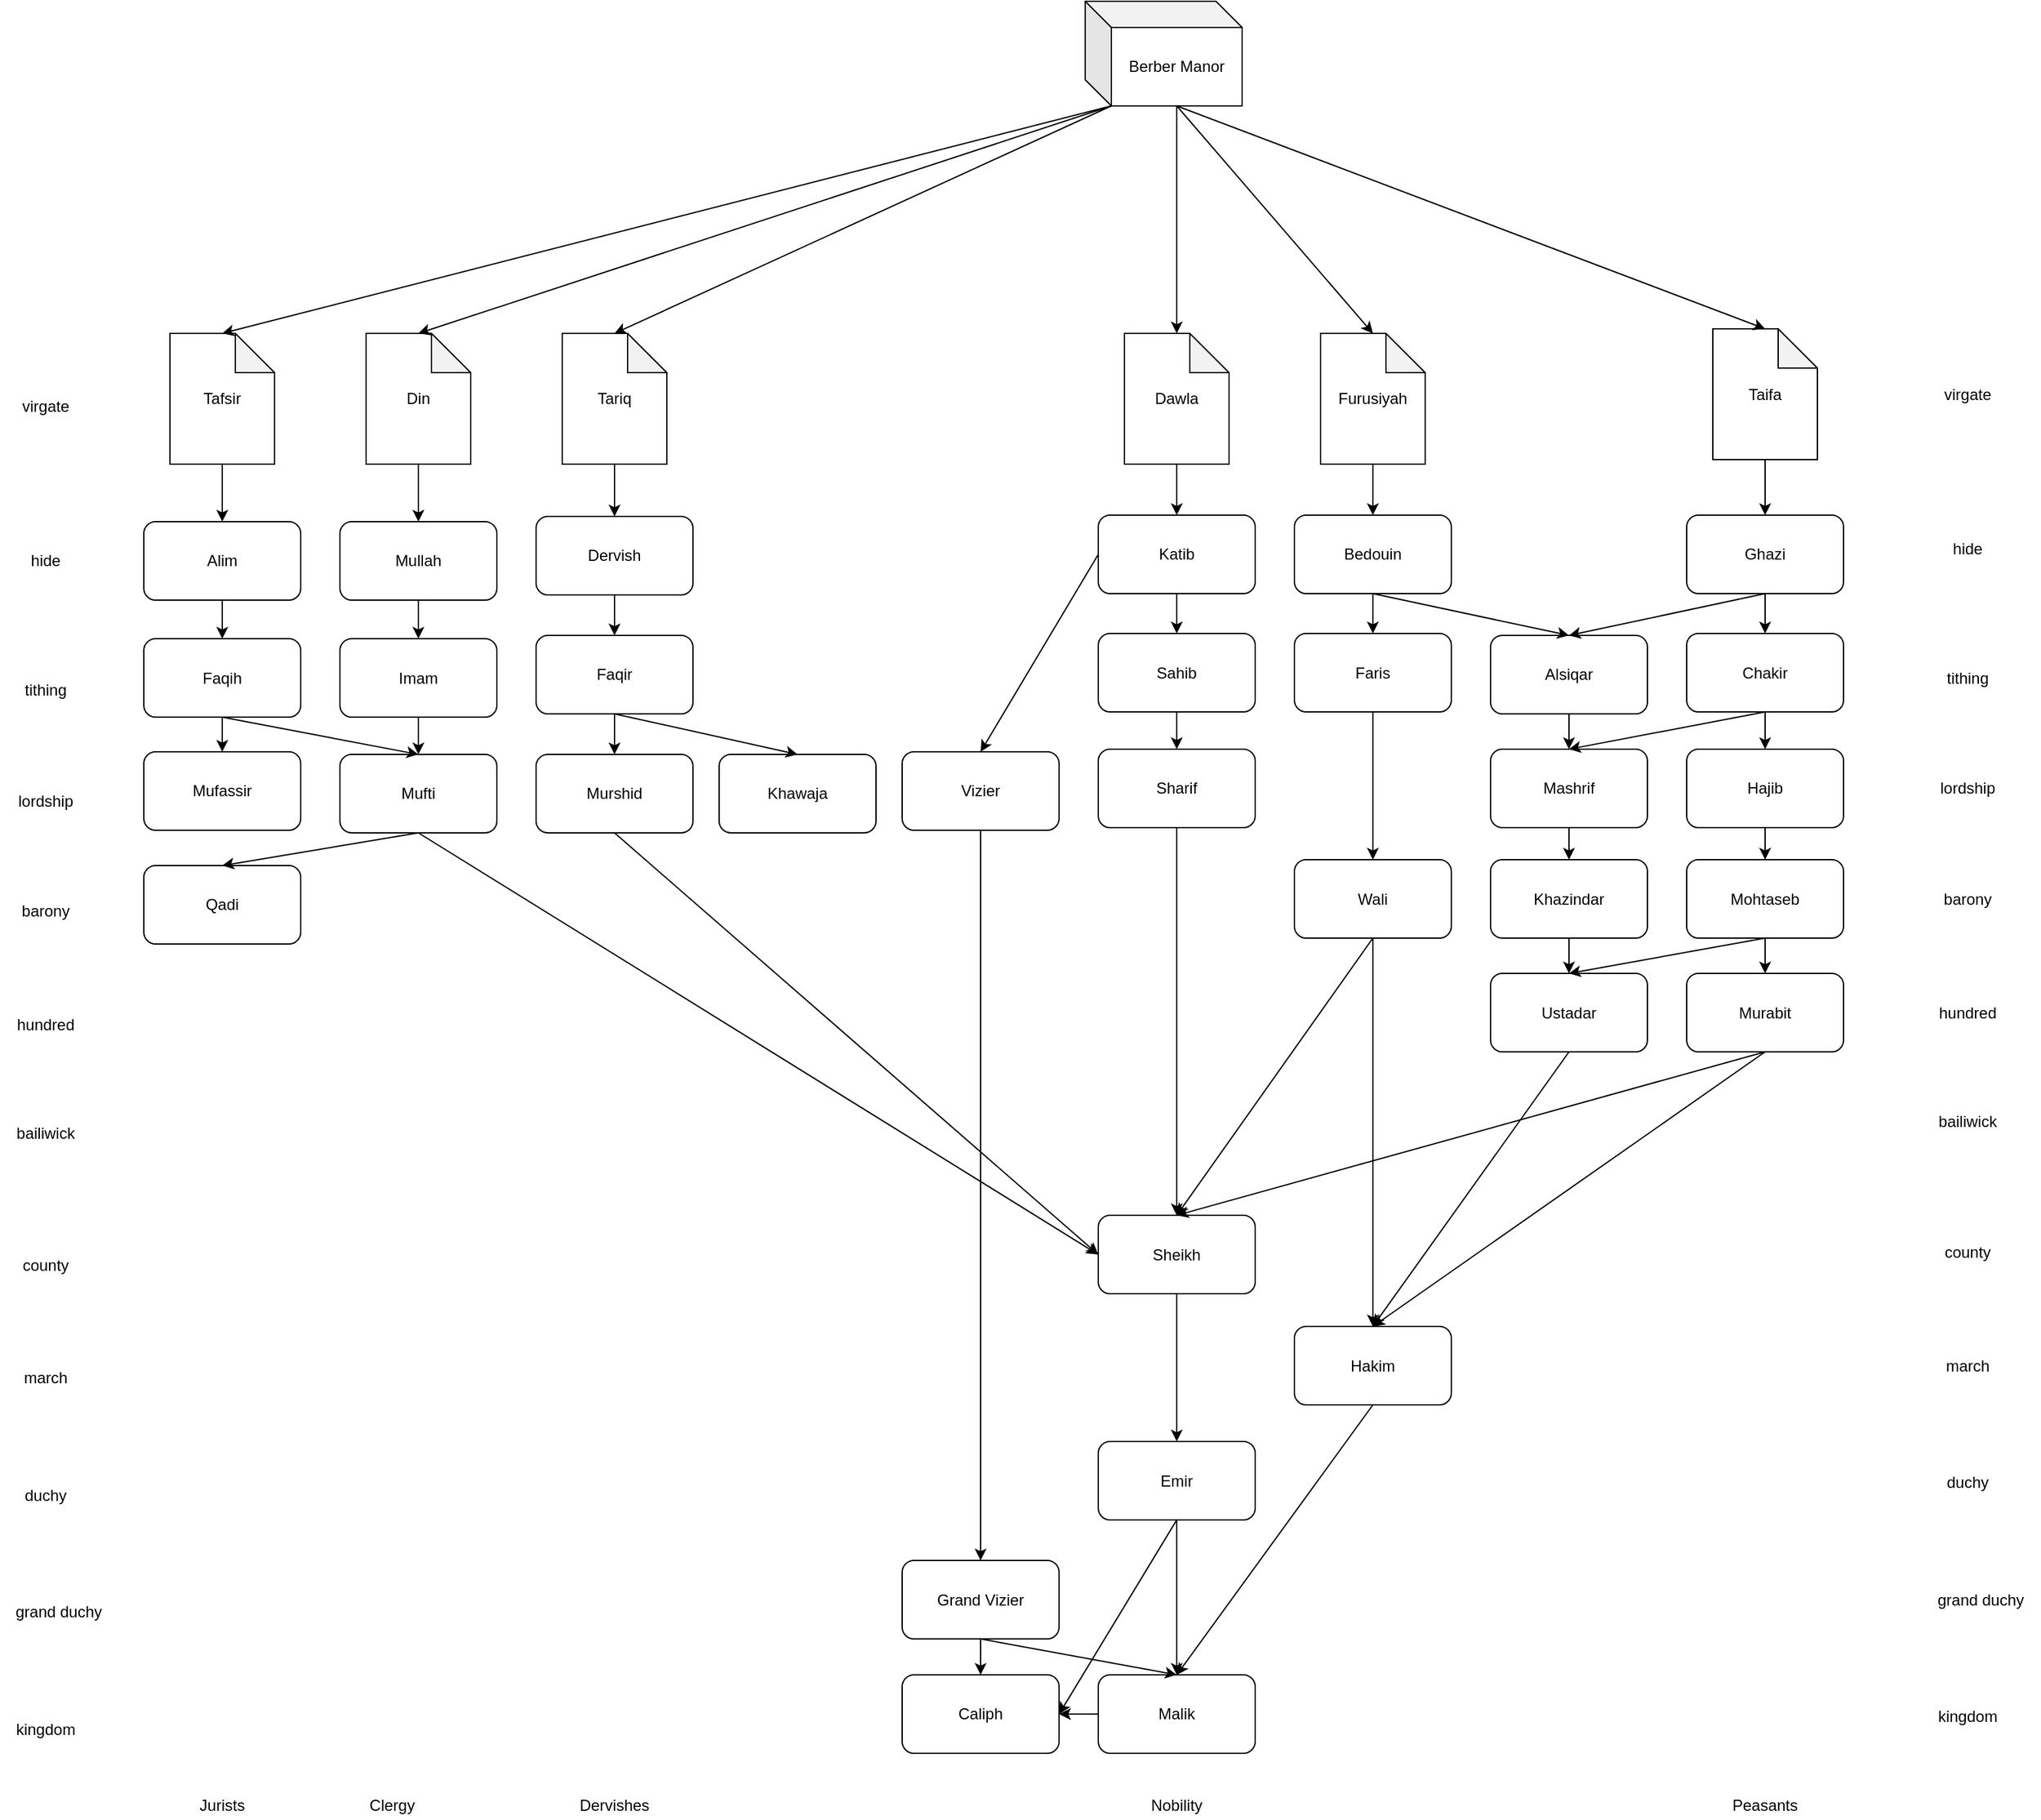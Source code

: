 <mxfile version="12.4.2" type="device" pages="1"><diagram id="thbTg8f77kUWGgcjWhAu" name="Page-1"><mxGraphModel dx="1422" dy="769" grid="1" gridSize="10" guides="1" tooltips="1" connect="1" arrows="1" fold="1" page="1" pageScale="1" pageWidth="827" pageHeight="1169" math="0" shadow="0"><root><mxCell id="0"/><mxCell id="1" parent="0"/><mxCell id="qPMJpsOWTYAkLr7tqFuL-1" value="Taifa" style="shape=note;whiteSpace=wrap;html=1;backgroundOutline=1;darkOpacity=0.05;" vertex="1" parent="1"><mxGeometry x="1310" y="250.5" width="80" height="100" as="geometry"/></mxCell><mxCell id="qPMJpsOWTYAkLr7tqFuL-2" value="Dawla" style="shape=note;whiteSpace=wrap;html=1;backgroundOutline=1;darkOpacity=0.05;" vertex="1" parent="1"><mxGeometry x="860" y="254" width="80" height="100" as="geometry"/></mxCell><mxCell id="qPMJpsOWTYAkLr7tqFuL-3" value="Berber Manor" style="shape=cube;whiteSpace=wrap;html=1;boundedLbl=1;backgroundOutline=1;darkOpacity=0.05;darkOpacity2=0.1;" vertex="1" parent="1"><mxGeometry x="830" width="120" height="80" as="geometry"/></mxCell><mxCell id="qPMJpsOWTYAkLr7tqFuL-4" value="Katib" style="rounded=1;whiteSpace=wrap;html=1;" vertex="1" parent="1"><mxGeometry x="840" y="393" width="120" height="60" as="geometry"/></mxCell><mxCell id="qPMJpsOWTYAkLr7tqFuL-5" value="Bedouin" style="rounded=1;whiteSpace=wrap;html=1;" vertex="1" parent="1"><mxGeometry x="990" y="393" width="120" height="60" as="geometry"/></mxCell><mxCell id="qPMJpsOWTYAkLr7tqFuL-6" value="Furusiyah" style="shape=note;whiteSpace=wrap;html=1;backgroundOutline=1;darkOpacity=0.05;" vertex="1" parent="1"><mxGeometry x="1010" y="254" width="80" height="100" as="geometry"/></mxCell><mxCell id="qPMJpsOWTYAkLr7tqFuL-7" value="" style="endArrow=classic;html=1;exitX=0.5;exitY=1;exitDx=0;exitDy=0;exitPerimeter=0;entryX=0.5;entryY=0;entryDx=0;entryDy=0;" edge="1" parent="1" source="qPMJpsOWTYAkLr7tqFuL-2" target="qPMJpsOWTYAkLr7tqFuL-4"><mxGeometry width="50" height="50" relative="1" as="geometry"><mxPoint x="-160" y="1060" as="sourcePoint"/><mxPoint x="900.0" y="393" as="targetPoint"/></mxGeometry></mxCell><mxCell id="qPMJpsOWTYAkLr7tqFuL-8" value="" style="endArrow=classic;html=1;exitX=0.5;exitY=1;exitDx=0;exitDy=0;exitPerimeter=0;entryX=0.5;entryY=0;entryDx=0;entryDy=0;" edge="1" parent="1" source="qPMJpsOWTYAkLr7tqFuL-6" target="qPMJpsOWTYAkLr7tqFuL-5"><mxGeometry width="50" height="50" relative="1" as="geometry"><mxPoint x="-160" y="1060" as="sourcePoint"/><mxPoint x="200" y="660" as="targetPoint"/></mxGeometry></mxCell><mxCell id="qPMJpsOWTYAkLr7tqFuL-9" value="" style="endArrow=classic;html=1;entryX=0.5;entryY=0;entryDx=0;entryDy=0;exitX=0.5;exitY=1;exitDx=0;exitDy=0;exitPerimeter=0;" edge="1" parent="1" source="qPMJpsOWTYAkLr7tqFuL-1" target="qPMJpsOWTYAkLr7tqFuL-25"><mxGeometry width="50" height="50" relative="1" as="geometry"><mxPoint x="1330" y="370" as="sourcePoint"/><mxPoint x="1060" y="732" as="targetPoint"/></mxGeometry></mxCell><mxCell id="qPMJpsOWTYAkLr7tqFuL-10" value="Faris" style="rounded=1;whiteSpace=wrap;html=1;" vertex="1" parent="1"><mxGeometry x="990" y="483.5" width="120" height="60" as="geometry"/></mxCell><mxCell id="qPMJpsOWTYAkLr7tqFuL-11" value="Sahib" style="rounded=1;whiteSpace=wrap;html=1;" vertex="1" parent="1"><mxGeometry x="840" y="483.5" width="120" height="60" as="geometry"/></mxCell><mxCell id="qPMJpsOWTYAkLr7tqFuL-12" value="Sharif" style="rounded=1;whiteSpace=wrap;html=1;" vertex="1" parent="1"><mxGeometry x="840" y="572" width="120" height="60" as="geometry"/></mxCell><mxCell id="qPMJpsOWTYAkLr7tqFuL-13" value="Wali" style="rounded=1;whiteSpace=wrap;html=1;" vertex="1" parent="1"><mxGeometry x="990" y="656.5" width="120" height="60" as="geometry"/></mxCell><mxCell id="qPMJpsOWTYAkLr7tqFuL-14" value="Vizier" style="rounded=1;whiteSpace=wrap;html=1;" vertex="1" parent="1"><mxGeometry x="690" y="574" width="120" height="60" as="geometry"/></mxCell><mxCell id="qPMJpsOWTYAkLr7tqFuL-15" value="Sheikh" style="rounded=1;whiteSpace=wrap;html=1;" vertex="1" parent="1"><mxGeometry x="840" y="928.5" width="120" height="60" as="geometry"/></mxCell><mxCell id="qPMJpsOWTYAkLr7tqFuL-16" value="Emir" style="rounded=1;whiteSpace=wrap;html=1;" vertex="1" parent="1"><mxGeometry x="840" y="1101.5" width="120" height="60" as="geometry"/></mxCell><mxCell id="qPMJpsOWTYAkLr7tqFuL-17" value="" style="endArrow=classic;html=1;entryX=0.5;entryY=0;entryDx=0;entryDy=0;exitX=0.5;exitY=1;exitDx=0;exitDy=0;" edge="1" parent="1" source="qPMJpsOWTYAkLr7tqFuL-16" target="qPMJpsOWTYAkLr7tqFuL-24"><mxGeometry width="50" height="50" relative="1" as="geometry"><mxPoint x="900" y="1248" as="sourcePoint"/><mxPoint x="20" y="1197" as="targetPoint"/></mxGeometry></mxCell><mxCell id="qPMJpsOWTYAkLr7tqFuL-18" value="" style="endArrow=classic;html=1;entryX=0.5;entryY=0;entryDx=0;entryDy=0;exitX=0.5;exitY=1;exitDx=0;exitDy=0;" edge="1" parent="1" source="qPMJpsOWTYAkLr7tqFuL-15" target="qPMJpsOWTYAkLr7tqFuL-16"><mxGeometry width="50" height="50" relative="1" as="geometry"><mxPoint x="-170" y="1330" as="sourcePoint"/><mxPoint x="900.0" y="1015" as="targetPoint"/></mxGeometry></mxCell><mxCell id="qPMJpsOWTYAkLr7tqFuL-19" value="" style="endArrow=classic;html=1;entryX=0.5;entryY=0;entryDx=0;entryDy=0;exitX=0.5;exitY=1;exitDx=0;exitDy=0;" edge="1" parent="1" source="qPMJpsOWTYAkLr7tqFuL-13" target="qPMJpsOWTYAkLr7tqFuL-15"><mxGeometry width="50" height="50" relative="1" as="geometry"><mxPoint x="900.0" y="805" as="sourcePoint"/><mxPoint x="-120" y="1280" as="targetPoint"/></mxGeometry></mxCell><mxCell id="qPMJpsOWTYAkLr7tqFuL-20" value="" style="endArrow=classic;html=1;entryX=0.5;entryY=0;entryDx=0;entryDy=0;exitX=0.5;exitY=1;exitDx=0;exitDy=0;" edge="1" parent="1" source="qPMJpsOWTYAkLr7tqFuL-12" target="qPMJpsOWTYAkLr7tqFuL-15"><mxGeometry width="50" height="50" relative="1" as="geometry"><mxPoint x="-170" y="1330" as="sourcePoint"/><mxPoint x="-120" y="1280" as="targetPoint"/></mxGeometry></mxCell><mxCell id="qPMJpsOWTYAkLr7tqFuL-21" value="" style="endArrow=classic;html=1;entryX=0.5;entryY=0;entryDx=0;entryDy=0;exitX=0.5;exitY=1;exitDx=0;exitDy=0;" edge="1" parent="1" source="qPMJpsOWTYAkLr7tqFuL-11" target="qPMJpsOWTYAkLr7tqFuL-12"><mxGeometry width="50" height="50" relative="1" as="geometry"><mxPoint x="-170" y="1330" as="sourcePoint"/><mxPoint x="-120" y="1280" as="targetPoint"/></mxGeometry></mxCell><mxCell id="qPMJpsOWTYAkLr7tqFuL-22" value="" style="endArrow=classic;html=1;entryX=0.5;entryY=0;entryDx=0;entryDy=0;exitX=0.5;exitY=1;exitDx=0;exitDy=0;" edge="1" parent="1" source="qPMJpsOWTYAkLr7tqFuL-4" target="qPMJpsOWTYAkLr7tqFuL-11"><mxGeometry width="50" height="50" relative="1" as="geometry"><mxPoint x="900.0" y="453" as="sourcePoint"/><mxPoint x="-120" y="1280" as="targetPoint"/></mxGeometry></mxCell><mxCell id="qPMJpsOWTYAkLr7tqFuL-23" value="" style="endArrow=classic;html=1;entryX=0.5;entryY=0;entryDx=0;entryDy=0;exitX=0.5;exitY=1;exitDx=0;exitDy=0;" edge="1" parent="1" source="qPMJpsOWTYAkLr7tqFuL-14" target="qPMJpsOWTYAkLr7tqFuL-80"><mxGeometry width="50" height="50" relative="1" as="geometry"><mxPoint x="750" y="860" as="sourcePoint"/><mxPoint x="750" y="928.5" as="targetPoint"/></mxGeometry></mxCell><mxCell id="qPMJpsOWTYAkLr7tqFuL-24" value="Malik" style="rounded=1;whiteSpace=wrap;html=1;" vertex="1" parent="1"><mxGeometry x="840" y="1280" width="120" height="60" as="geometry"/></mxCell><mxCell id="qPMJpsOWTYAkLr7tqFuL-25" value="Ghazi" style="rounded=1;whiteSpace=wrap;html=1;" vertex="1" parent="1"><mxGeometry x="1290" y="393" width="120" height="60" as="geometry"/></mxCell><mxCell id="qPMJpsOWTYAkLr7tqFuL-27" value="Chakir" style="rounded=1;whiteSpace=wrap;html=1;" vertex="1" parent="1"><mxGeometry x="1290" y="483.5" width="120" height="60" as="geometry"/></mxCell><mxCell id="qPMJpsOWTYAkLr7tqFuL-28" value="" style="endArrow=classic;html=1;exitX=0.5;exitY=1;exitDx=0;exitDy=0;" edge="1" parent="1" source="qPMJpsOWTYAkLr7tqFuL-25" target="qPMJpsOWTYAkLr7tqFuL-27"><mxGeometry width="50" height="50" relative="1" as="geometry"><mxPoint x="840" y="1422" as="sourcePoint"/><mxPoint x="890" y="1372" as="targetPoint"/></mxGeometry></mxCell><mxCell id="qPMJpsOWTYAkLr7tqFuL-29" value="" style="endArrow=classic;html=1;exitX=0.5;exitY=1;exitDx=0;exitDy=0;entryX=0.5;entryY=0;entryDx=0;entryDy=0;" edge="1" parent="1" source="qPMJpsOWTYAkLr7tqFuL-10" target="qPMJpsOWTYAkLr7tqFuL-13"><mxGeometry width="50" height="50" relative="1" as="geometry"><mxPoint x="150" y="1120" as="sourcePoint"/><mxPoint x="170" y="730" as="targetPoint"/></mxGeometry></mxCell><mxCell id="qPMJpsOWTYAkLr7tqFuL-30" value="" style="endArrow=classic;html=1;exitX=0.5;exitY=1;exitDx=0;exitDy=0;entryX=0.5;entryY=0;entryDx=0;entryDy=0;" edge="1" parent="1" source="qPMJpsOWTYAkLr7tqFuL-5" target="qPMJpsOWTYAkLr7tqFuL-10"><mxGeometry width="50" height="50" relative="1" as="geometry"><mxPoint x="-250" y="1420" as="sourcePoint"/><mxPoint x="260" y="1210" as="targetPoint"/></mxGeometry></mxCell><mxCell id="qPMJpsOWTYAkLr7tqFuL-31" value="Tafsir" style="shape=note;whiteSpace=wrap;html=1;backgroundOutline=1;darkOpacity=0.05;" vertex="1" parent="1"><mxGeometry x="130" y="254" width="80" height="100" as="geometry"/></mxCell><mxCell id="qPMJpsOWTYAkLr7tqFuL-32" value="Mullah" style="rounded=1;whiteSpace=wrap;html=1;" vertex="1" parent="1"><mxGeometry x="260" y="398" width="120" height="60" as="geometry"/></mxCell><mxCell id="qPMJpsOWTYAkLr7tqFuL-33" value="Imam" style="rounded=1;whiteSpace=wrap;html=1;" vertex="1" parent="1"><mxGeometry x="260" y="487.5" width="120" height="60" as="geometry"/></mxCell><mxCell id="qPMJpsOWTYAkLr7tqFuL-34" value="Caliph" style="rounded=1;whiteSpace=wrap;html=1;" vertex="1" parent="1"><mxGeometry x="690" y="1280" width="120" height="60" as="geometry"/></mxCell><mxCell id="qPMJpsOWTYAkLr7tqFuL-35" value="Mufti" style="rounded=1;whiteSpace=wrap;html=1;" vertex="1" parent="1"><mxGeometry x="260" y="576" width="120" height="60" as="geometry"/></mxCell><mxCell id="qPMJpsOWTYAkLr7tqFuL-36" value="" style="endArrow=classic;html=1;entryX=0.5;entryY=0;entryDx=0;entryDy=0;exitX=0.5;exitY=1;exitDx=0;exitDy=0;" edge="1" parent="1" source="qPMJpsOWTYAkLr7tqFuL-32" target="qPMJpsOWTYAkLr7tqFuL-33"><mxGeometry width="50" height="50" relative="1" as="geometry"><mxPoint x="-300" y="1431" as="sourcePoint"/><mxPoint x="-250" y="1381" as="targetPoint"/></mxGeometry></mxCell><mxCell id="qPMJpsOWTYAkLr7tqFuL-37" value="Din" style="shape=note;whiteSpace=wrap;html=1;backgroundOutline=1;darkOpacity=0.05;" vertex="1" parent="1"><mxGeometry x="280" y="254" width="80" height="100" as="geometry"/></mxCell><mxCell id="qPMJpsOWTYAkLr7tqFuL-38" value="Dervish" style="rounded=1;whiteSpace=wrap;html=1;" vertex="1" parent="1"><mxGeometry x="410" y="394" width="120" height="60" as="geometry"/></mxCell><mxCell id="qPMJpsOWTYAkLr7tqFuL-39" value="Faqir" style="rounded=1;whiteSpace=wrap;html=1;" vertex="1" parent="1"><mxGeometry x="410" y="485" width="120" height="60" as="geometry"/></mxCell><mxCell id="qPMJpsOWTYAkLr7tqFuL-40" value="Murshid" style="rounded=1;whiteSpace=wrap;html=1;" vertex="1" parent="1"><mxGeometry x="410" y="576" width="120" height="60" as="geometry"/></mxCell><mxCell id="qPMJpsOWTYAkLr7tqFuL-41" value="" style="endArrow=classic;html=1;entryX=0.5;entryY=0;entryDx=0;entryDy=0;exitX=0.5;exitY=1;exitDx=0;exitDy=0;" edge="1" parent="1" source="qPMJpsOWTYAkLr7tqFuL-38" target="qPMJpsOWTYAkLr7tqFuL-39"><mxGeometry width="50" height="50" relative="1" as="geometry"><mxPoint x="-60" y="1069" as="sourcePoint"/><mxPoint x="-10" y="1019" as="targetPoint"/></mxGeometry></mxCell><mxCell id="qPMJpsOWTYAkLr7tqFuL-42" value="" style="endArrow=classic;html=1;entryX=0.5;entryY=0;entryDx=0;entryDy=0;exitX=0.5;exitY=1;exitDx=0;exitDy=0;exitPerimeter=0;" edge="1" parent="1" source="qPMJpsOWTYAkLr7tqFuL-37" target="qPMJpsOWTYAkLr7tqFuL-32"><mxGeometry width="50" height="50" relative="1" as="geometry"><mxPoint x="-60" y="1069" as="sourcePoint"/><mxPoint x="-10" y="1019" as="targetPoint"/></mxGeometry></mxCell><mxCell id="qPMJpsOWTYAkLr7tqFuL-43" value="" style="endArrow=classic;html=1;entryX=0.5;entryY=0;entryDx=0;entryDy=0;exitX=0.5;exitY=1;exitDx=0;exitDy=0;" edge="1" parent="1" source="qPMJpsOWTYAkLr7tqFuL-39" target="qPMJpsOWTYAkLr7tqFuL-40"><mxGeometry width="50" height="50" relative="1" as="geometry"><mxPoint x="-110" y="1429" as="sourcePoint"/><mxPoint x="-60" y="1379" as="targetPoint"/></mxGeometry></mxCell><mxCell id="qPMJpsOWTYAkLr7tqFuL-44" value="virgate" style="text;html=1;strokeColor=none;fillColor=none;align=center;verticalAlign=middle;whiteSpace=wrap;rounded=0;" vertex="1" parent="1"><mxGeometry x="1485" y="290.5" width="40" height="20" as="geometry"/></mxCell><mxCell id="qPMJpsOWTYAkLr7tqFuL-45" value="hide" style="text;html=1;strokeColor=none;fillColor=none;align=center;verticalAlign=middle;whiteSpace=wrap;rounded=0;" vertex="1" parent="1"><mxGeometry x="1485" y="408.5" width="40" height="20" as="geometry"/></mxCell><mxCell id="qPMJpsOWTYAkLr7tqFuL-46" value="tithing" style="text;html=1;strokeColor=none;fillColor=none;align=center;verticalAlign=middle;whiteSpace=wrap;rounded=0;" vertex="1" parent="1"><mxGeometry x="1485" y="507.5" width="40" height="20" as="geometry"/></mxCell><mxCell id="qPMJpsOWTYAkLr7tqFuL-47" value="barony" style="text;html=1;strokeColor=none;fillColor=none;align=center;verticalAlign=middle;whiteSpace=wrap;rounded=0;" vertex="1" parent="1"><mxGeometry x="1485" y="676.5" width="40" height="20" as="geometry"/></mxCell><mxCell id="qPMJpsOWTYAkLr7tqFuL-48" value="hundred" style="text;html=1;strokeColor=none;fillColor=none;align=center;verticalAlign=middle;whiteSpace=wrap;rounded=0;" vertex="1" parent="1"><mxGeometry x="1485" y="763.5" width="40" height="20" as="geometry"/></mxCell><mxCell id="qPMJpsOWTYAkLr7tqFuL-49" value="bailiwick" style="text;html=1;strokeColor=none;fillColor=none;align=center;verticalAlign=middle;whiteSpace=wrap;rounded=0;" vertex="1" parent="1"><mxGeometry x="1485" y="846.5" width="40" height="20" as="geometry"/></mxCell><mxCell id="qPMJpsOWTYAkLr7tqFuL-50" value="lordship" style="text;html=1;strokeColor=none;fillColor=none;align=center;verticalAlign=middle;whiteSpace=wrap;rounded=0;" vertex="1" parent="1"><mxGeometry x="1485" y="592" width="40" height="20" as="geometry"/></mxCell><mxCell id="qPMJpsOWTYAkLr7tqFuL-51" value="county" style="text;html=1;strokeColor=none;fillColor=none;align=center;verticalAlign=middle;whiteSpace=wrap;rounded=0;" vertex="1" parent="1"><mxGeometry x="1485" y="947" width="40" height="20" as="geometry"/></mxCell><mxCell id="qPMJpsOWTYAkLr7tqFuL-52" value="march" style="text;html=1;strokeColor=none;fillColor=none;align=center;verticalAlign=middle;whiteSpace=wrap;rounded=0;" vertex="1" parent="1"><mxGeometry x="1485" y="1033.5" width="40" height="20" as="geometry"/></mxCell><mxCell id="qPMJpsOWTYAkLr7tqFuL-53" value="duchy" style="text;html=1;strokeColor=none;fillColor=none;align=center;verticalAlign=middle;whiteSpace=wrap;rounded=0;" vertex="1" parent="1"><mxGeometry x="1485" y="1123" width="40" height="20" as="geometry"/></mxCell><mxCell id="qPMJpsOWTYAkLr7tqFuL-54" value="kingdom" style="text;html=1;strokeColor=none;fillColor=none;align=center;verticalAlign=middle;whiteSpace=wrap;rounded=0;" vertex="1" parent="1"><mxGeometry x="1485" y="1302" width="40" height="20" as="geometry"/></mxCell><mxCell id="qPMJpsOWTYAkLr7tqFuL-55" value="grand duchy" style="text;html=1;strokeColor=none;fillColor=none;align=center;verticalAlign=middle;whiteSpace=wrap;rounded=0;" vertex="1" parent="1"><mxGeometry x="1470" y="1212.5" width="90" height="20" as="geometry"/></mxCell><mxCell id="qPMJpsOWTYAkLr7tqFuL-56" value="Hakim" style="rounded=1;whiteSpace=wrap;html=1;" vertex="1" parent="1"><mxGeometry x="990" y="1013.5" width="120" height="60" as="geometry"/></mxCell><mxCell id="qPMJpsOWTYAkLr7tqFuL-57" value="virgate" style="text;html=1;strokeColor=none;fillColor=none;align=center;verticalAlign=middle;whiteSpace=wrap;rounded=0;" vertex="1" parent="1"><mxGeometry x="15" y="300" width="40" height="20" as="geometry"/></mxCell><mxCell id="qPMJpsOWTYAkLr7tqFuL-58" value="hide" style="text;html=1;strokeColor=none;fillColor=none;align=center;verticalAlign=middle;whiteSpace=wrap;rounded=0;" vertex="1" parent="1"><mxGeometry x="15" y="418" width="40" height="20" as="geometry"/></mxCell><mxCell id="qPMJpsOWTYAkLr7tqFuL-59" value="tithing" style="text;html=1;strokeColor=none;fillColor=none;align=center;verticalAlign=middle;whiteSpace=wrap;rounded=0;" vertex="1" parent="1"><mxGeometry x="15" y="517" width="40" height="20" as="geometry"/></mxCell><mxCell id="qPMJpsOWTYAkLr7tqFuL-60" value="barony" style="text;html=1;strokeColor=none;fillColor=none;align=center;verticalAlign=middle;whiteSpace=wrap;rounded=0;" vertex="1" parent="1"><mxGeometry x="15" y="686" width="40" height="20" as="geometry"/></mxCell><mxCell id="qPMJpsOWTYAkLr7tqFuL-61" value="hundred" style="text;html=1;strokeColor=none;fillColor=none;align=center;verticalAlign=middle;whiteSpace=wrap;rounded=0;" vertex="1" parent="1"><mxGeometry x="15" y="773" width="40" height="20" as="geometry"/></mxCell><mxCell id="qPMJpsOWTYAkLr7tqFuL-62" value="bailiwick" style="text;html=1;strokeColor=none;fillColor=none;align=center;verticalAlign=middle;whiteSpace=wrap;rounded=0;" vertex="1" parent="1"><mxGeometry x="15" y="856" width="40" height="20" as="geometry"/></mxCell><mxCell id="qPMJpsOWTYAkLr7tqFuL-63" value="lordship" style="text;html=1;strokeColor=none;fillColor=none;align=center;verticalAlign=middle;whiteSpace=wrap;rounded=0;" vertex="1" parent="1"><mxGeometry x="15" y="601.5" width="40" height="20" as="geometry"/></mxCell><mxCell id="qPMJpsOWTYAkLr7tqFuL-64" value="county" style="text;html=1;strokeColor=none;fillColor=none;align=center;verticalAlign=middle;whiteSpace=wrap;rounded=0;" vertex="1" parent="1"><mxGeometry x="15" y="956.5" width="40" height="20" as="geometry"/></mxCell><mxCell id="qPMJpsOWTYAkLr7tqFuL-65" value="march" style="text;html=1;strokeColor=none;fillColor=none;align=center;verticalAlign=middle;whiteSpace=wrap;rounded=0;" vertex="1" parent="1"><mxGeometry x="15" y="1043" width="40" height="20" as="geometry"/></mxCell><mxCell id="qPMJpsOWTYAkLr7tqFuL-66" value="duchy" style="text;html=1;strokeColor=none;fillColor=none;align=center;verticalAlign=middle;whiteSpace=wrap;rounded=0;" vertex="1" parent="1"><mxGeometry x="15" y="1132.5" width="40" height="20" as="geometry"/></mxCell><mxCell id="qPMJpsOWTYAkLr7tqFuL-67" value="kingdom" style="text;html=1;strokeColor=none;fillColor=none;align=center;verticalAlign=middle;whiteSpace=wrap;rounded=0;" vertex="1" parent="1"><mxGeometry x="15" y="1311.5" width="40" height="20" as="geometry"/></mxCell><mxCell id="qPMJpsOWTYAkLr7tqFuL-68" value="grand duchy" style="text;html=1;strokeColor=none;fillColor=none;align=center;verticalAlign=middle;whiteSpace=wrap;rounded=0;" vertex="1" parent="1"><mxGeometry y="1222" width="90" height="20" as="geometry"/></mxCell><mxCell id="qPMJpsOWTYAkLr7tqFuL-69" value="Clergy" style="text;html=1;strokeColor=none;fillColor=none;align=center;verticalAlign=middle;whiteSpace=wrap;rounded=0;" vertex="1" parent="1"><mxGeometry x="280" y="1370" width="40" height="20" as="geometry"/></mxCell><mxCell id="qPMJpsOWTYAkLr7tqFuL-70" value="Nobility" style="text;html=1;strokeColor=none;fillColor=none;align=center;verticalAlign=middle;whiteSpace=wrap;rounded=0;" vertex="1" parent="1"><mxGeometry x="880" y="1370" width="40" height="20" as="geometry"/></mxCell><mxCell id="qPMJpsOWTYAkLr7tqFuL-71" value="Peasants" style="text;html=1;strokeColor=none;fillColor=none;align=center;verticalAlign=middle;whiteSpace=wrap;rounded=0;" vertex="1" parent="1"><mxGeometry x="1330" y="1370" width="40" height="20" as="geometry"/></mxCell><mxCell id="qPMJpsOWTYAkLr7tqFuL-72" value="" style="endArrow=classic;html=1;exitX=0;exitY=0;exitDx=70;exitDy=80;exitPerimeter=0;entryX=0.5;entryY=0;entryDx=0;entryDy=0;entryPerimeter=0;" edge="1" parent="1" source="qPMJpsOWTYAkLr7tqFuL-3" target="qPMJpsOWTYAkLr7tqFuL-2"><mxGeometry width="50" height="50" relative="1" as="geometry"><mxPoint x="230" y="1480" as="sourcePoint"/><mxPoint x="830" y="235.882" as="targetPoint"/></mxGeometry></mxCell><mxCell id="qPMJpsOWTYAkLr7tqFuL-73" value="" style="endArrow=classic;html=1;entryX=0.5;entryY=0;entryDx=0;entryDy=0;entryPerimeter=0;exitX=0;exitY=0;exitDx=70;exitDy=80;exitPerimeter=0;" edge="1" parent="1" source="qPMJpsOWTYAkLr7tqFuL-3" target="qPMJpsOWTYAkLr7tqFuL-6"><mxGeometry width="50" height="50" relative="1" as="geometry"><mxPoint x="610" y="100" as="sourcePoint"/><mxPoint x="450" y="282.0" as="targetPoint"/></mxGeometry></mxCell><mxCell id="qPMJpsOWTYAkLr7tqFuL-74" value="" style="endArrow=classic;html=1;entryX=0.5;entryY=0;entryDx=0;entryDy=0;entryPerimeter=0;exitX=0;exitY=0;exitDx=20;exitDy=80;exitPerimeter=0;" edge="1" parent="1" source="qPMJpsOWTYAkLr7tqFuL-3" target="qPMJpsOWTYAkLr7tqFuL-37"><mxGeometry width="50" height="50" relative="1" as="geometry"><mxPoint x="420" y="80" as="sourcePoint"/><mxPoint x="4" y="263.0" as="targetPoint"/></mxGeometry></mxCell><mxCell id="qPMJpsOWTYAkLr7tqFuL-75" value="" style="endArrow=classic;html=1;entryX=0.5;entryY=0;entryDx=0;entryDy=0;entryPerimeter=0;exitX=0;exitY=0;exitDx=20;exitDy=80;exitPerimeter=0;" edge="1" parent="1" source="qPMJpsOWTYAkLr7tqFuL-3" target="qPMJpsOWTYAkLr7tqFuL-31"><mxGeometry width="50" height="50" relative="1" as="geometry"><mxPoint x="700" y="60" as="sourcePoint"/><mxPoint x="-226" y="243.0" as="targetPoint"/></mxGeometry></mxCell><mxCell id="qPMJpsOWTYAkLr7tqFuL-76" value="" style="endArrow=classic;html=1;entryX=0.5;entryY=0;entryDx=0;entryDy=0;entryPerimeter=0;exitX=0;exitY=0;exitDx=70;exitDy=80;exitPerimeter=0;" edge="1" parent="1" source="qPMJpsOWTYAkLr7tqFuL-3" target="qPMJpsOWTYAkLr7tqFuL-1"><mxGeometry width="50" height="50" relative="1" as="geometry"><mxPoint x="1180" y="110" as="sourcePoint"/><mxPoint x="764" y="293.0" as="targetPoint"/></mxGeometry></mxCell><mxCell id="qPMJpsOWTYAkLr7tqFuL-77" value="Qadi" style="rounded=1;whiteSpace=wrap;html=1;" vertex="1" parent="1"><mxGeometry x="110" y="661" width="120" height="60" as="geometry"/></mxCell><mxCell id="qPMJpsOWTYAkLr7tqFuL-78" value="Alsiqar" style="rounded=1;whiteSpace=wrap;html=1;" vertex="1" parent="1"><mxGeometry x="1140" y="485" width="120" height="60" as="geometry"/></mxCell><mxCell id="qPMJpsOWTYAkLr7tqFuL-79" value="" style="endArrow=classic;html=1;exitX=0.5;exitY=1;exitDx=0;exitDy=0;entryX=0.5;entryY=0;entryDx=0;entryDy=0;" edge="1" parent="1" source="qPMJpsOWTYAkLr7tqFuL-5" target="qPMJpsOWTYAkLr7tqFuL-78"><mxGeometry width="50" height="50" relative="1" as="geometry"><mxPoint x="1140" y="360" as="sourcePoint"/><mxPoint x="1150" y="340" as="targetPoint"/></mxGeometry></mxCell><mxCell id="qPMJpsOWTYAkLr7tqFuL-80" value="Grand Vizier" style="rounded=1;whiteSpace=wrap;html=1;" vertex="1" parent="1"><mxGeometry x="690" y="1192.5" width="120" height="60" as="geometry"/></mxCell><mxCell id="qPMJpsOWTYAkLr7tqFuL-81" value="" style="endArrow=classic;html=1;exitX=0;exitY=0.5;exitDx=0;exitDy=0;entryX=1;entryY=0.5;entryDx=0;entryDy=0;" edge="1" parent="1" source="qPMJpsOWTYAkLr7tqFuL-24" target="qPMJpsOWTYAkLr7tqFuL-34"><mxGeometry width="50" height="50" relative="1" as="geometry"><mxPoint x="-460" y="1480" as="sourcePoint"/><mxPoint x="-410" y="1430" as="targetPoint"/></mxGeometry></mxCell><mxCell id="qPMJpsOWTYAkLr7tqFuL-82" value="" style="endArrow=classic;html=1;entryX=0.5;entryY=0;entryDx=0;entryDy=0;exitX=0.5;exitY=1;exitDx=0;exitDy=0;" edge="1" parent="1" source="qPMJpsOWTYAkLr7tqFuL-80" target="qPMJpsOWTYAkLr7tqFuL-24"><mxGeometry width="50" height="50" relative="1" as="geometry"><mxPoint x="-460" y="1480" as="sourcePoint"/><mxPoint x="-410" y="1430" as="targetPoint"/></mxGeometry></mxCell><mxCell id="qPMJpsOWTYAkLr7tqFuL-83" value="Hajib" style="rounded=1;whiteSpace=wrap;html=1;" vertex="1" parent="1"><mxGeometry x="1290" y="572" width="120" height="60" as="geometry"/></mxCell><mxCell id="qPMJpsOWTYAkLr7tqFuL-84" value="" style="endArrow=classic;html=1;entryX=0.5;entryY=0;entryDx=0;entryDy=0;exitX=0.5;exitY=1;exitDx=0;exitDy=0;" edge="1" parent="1" source="qPMJpsOWTYAkLr7tqFuL-108" target="qPMJpsOWTYAkLr7tqFuL-106"><mxGeometry width="50" height="50" relative="1" as="geometry"><mxPoint x="1180" y="750" as="sourcePoint"/><mxPoint x="730" y="540" as="targetPoint"/></mxGeometry></mxCell><mxCell id="qPMJpsOWTYAkLr7tqFuL-85" value="" style="endArrow=classic;html=1;exitX=0;exitY=0.5;exitDx=0;exitDy=0;entryX=0.5;entryY=0;entryDx=0;entryDy=0;" edge="1" parent="1" source="qPMJpsOWTYAkLr7tqFuL-4" target="qPMJpsOWTYAkLr7tqFuL-14"><mxGeometry width="50" height="50" relative="1" as="geometry"><mxPoint x="160" y="1480" as="sourcePoint"/><mxPoint x="650" y="485" as="targetPoint"/></mxGeometry></mxCell><mxCell id="qPMJpsOWTYAkLr7tqFuL-86" value="Faqih" style="rounded=1;whiteSpace=wrap;html=1;" vertex="1" parent="1"><mxGeometry x="110" y="487.5" width="120" height="60" as="geometry"/></mxCell><mxCell id="qPMJpsOWTYAkLr7tqFuL-87" value="Alim" style="rounded=1;whiteSpace=wrap;html=1;" vertex="1" parent="1"><mxGeometry x="110" y="398" width="120" height="60" as="geometry"/></mxCell><mxCell id="qPMJpsOWTYAkLr7tqFuL-88" value="Mufassir" style="rounded=1;whiteSpace=wrap;html=1;" vertex="1" parent="1"><mxGeometry x="110" y="574" width="120" height="60" as="geometry"/></mxCell><mxCell id="qPMJpsOWTYAkLr7tqFuL-89" value="" style="endArrow=classic;html=1;entryX=0.5;entryY=0;entryDx=0;entryDy=0;exitX=0.5;exitY=1;exitDx=0;exitDy=0;" edge="1" parent="1" source="qPMJpsOWTYAkLr7tqFuL-86" target="qPMJpsOWTYAkLr7tqFuL-88"><mxGeometry width="50" height="50" relative="1" as="geometry"><mxPoint x="550" y="440" as="sourcePoint"/><mxPoint x="40" y="1430" as="targetPoint"/></mxGeometry></mxCell><mxCell id="qPMJpsOWTYAkLr7tqFuL-90" value="Khawaja" style="rounded=1;whiteSpace=wrap;html=1;" vertex="1" parent="1"><mxGeometry x="550" y="576" width="120" height="60" as="geometry"/></mxCell><mxCell id="qPMJpsOWTYAkLr7tqFuL-91" value="" style="endArrow=classic;html=1;exitX=0.5;exitY=1;exitDx=0;exitDy=0;entryX=0.5;entryY=0;entryDx=0;entryDy=0;" edge="1" parent="1" source="qPMJpsOWTYAkLr7tqFuL-39" target="qPMJpsOWTYAkLr7tqFuL-90"><mxGeometry width="50" height="50" relative="1" as="geometry"><mxPoint x="10" y="1480" as="sourcePoint"/><mxPoint x="500" y="960" as="targetPoint"/></mxGeometry></mxCell><mxCell id="qPMJpsOWTYAkLr7tqFuL-92" value="Jurists" style="text;html=1;strokeColor=none;fillColor=none;align=center;verticalAlign=middle;whiteSpace=wrap;rounded=0;" vertex="1" parent="1"><mxGeometry x="150" y="1370" width="40" height="20" as="geometry"/></mxCell><mxCell id="qPMJpsOWTYAkLr7tqFuL-93" value="Dervishes" style="text;html=1;strokeColor=none;fillColor=none;align=center;verticalAlign=middle;whiteSpace=wrap;rounded=0;" vertex="1" parent="1"><mxGeometry x="450" y="1370" width="40" height="20" as="geometry"/></mxCell><mxCell id="qPMJpsOWTYAkLr7tqFuL-94" value="" style="endArrow=classic;html=1;exitX=0.5;exitY=1;exitDx=0;exitDy=0;entryX=0.5;entryY=0;entryDx=0;entryDy=0;" edge="1" parent="1" source="qPMJpsOWTYAkLr7tqFuL-13" target="qPMJpsOWTYAkLr7tqFuL-56"><mxGeometry width="50" height="50" relative="1" as="geometry"><mxPoint x="660" y="760" as="sourcePoint"/><mxPoint x="670" y="980" as="targetPoint"/></mxGeometry></mxCell><mxCell id="qPMJpsOWTYAkLr7tqFuL-95" value="" style="endArrow=classic;html=1;exitX=0.5;exitY=1;exitDx=0;exitDy=0;entryX=0.5;entryY=0;entryDx=0;entryDy=0;" edge="1" parent="1" source="qPMJpsOWTYAkLr7tqFuL-35" target="qPMJpsOWTYAkLr7tqFuL-77"><mxGeometry width="50" height="50" relative="1" as="geometry"><mxPoint x="320" y="729" as="sourcePoint"/><mxPoint x="300" y="950" as="targetPoint"/></mxGeometry></mxCell><mxCell id="qPMJpsOWTYAkLr7tqFuL-96" value="" style="endArrow=classic;html=1;exitX=0.5;exitY=1;exitDx=0;exitDy=0;entryX=0.5;entryY=0;entryDx=0;entryDy=0;" edge="1" parent="1" source="qPMJpsOWTYAkLr7tqFuL-86" target="qPMJpsOWTYAkLr7tqFuL-35"><mxGeometry width="50" height="50" relative="1" as="geometry"><mxPoint y="1580" as="sourcePoint"/><mxPoint x="340" y="940" as="targetPoint"/></mxGeometry></mxCell><mxCell id="qPMJpsOWTYAkLr7tqFuL-97" value="" style="endArrow=classic;html=1;exitX=0.5;exitY=1;exitDx=0;exitDy=0;entryX=0.5;entryY=0;entryDx=0;entryDy=0;" edge="1" parent="1" source="qPMJpsOWTYAkLr7tqFuL-87" target="qPMJpsOWTYAkLr7tqFuL-86"><mxGeometry width="50" height="50" relative="1" as="geometry"><mxPoint y="1580" as="sourcePoint"/><mxPoint x="350" y="990" as="targetPoint"/></mxGeometry></mxCell><mxCell id="qPMJpsOWTYAkLr7tqFuL-98" value="" style="endArrow=classic;html=1;exitX=0.5;exitY=1;exitDx=0;exitDy=0;exitPerimeter=0;entryX=0.5;entryY=0;entryDx=0;entryDy=0;" edge="1" parent="1" source="qPMJpsOWTYAkLr7tqFuL-31" target="qPMJpsOWTYAkLr7tqFuL-87"><mxGeometry width="50" height="50" relative="1" as="geometry"><mxPoint y="1480" as="sourcePoint"/><mxPoint x="410" y="830" as="targetPoint"/></mxGeometry></mxCell><mxCell id="qPMJpsOWTYAkLr7tqFuL-99" value="" style="endArrow=classic;html=1;exitX=0.5;exitY=1;exitDx=0;exitDy=0;entryX=0.5;entryY=0;entryDx=0;entryDy=0;" edge="1" parent="1" source="qPMJpsOWTYAkLr7tqFuL-33" target="qPMJpsOWTYAkLr7tqFuL-35"><mxGeometry width="50" height="50" relative="1" as="geometry"><mxPoint x="340" y="910" as="sourcePoint"/><mxPoint x="190" y="940" as="targetPoint"/></mxGeometry></mxCell><mxCell id="qPMJpsOWTYAkLr7tqFuL-100" value="" style="endArrow=classic;html=1;exitX=0.5;exitY=1;exitDx=0;exitDy=0;entryX=0;entryY=0.5;entryDx=0;entryDy=0;" edge="1" parent="1" source="qPMJpsOWTYAkLr7tqFuL-40" target="qPMJpsOWTYAkLr7tqFuL-15"><mxGeometry width="50" height="50" relative="1" as="geometry"><mxPoint x="570" y="773" as="sourcePoint"/><mxPoint x="680" y="959" as="targetPoint"/></mxGeometry></mxCell><mxCell id="qPMJpsOWTYAkLr7tqFuL-101" value="Tariq" style="shape=note;whiteSpace=wrap;html=1;backgroundOutline=1;darkOpacity=0.05;" vertex="1" parent="1"><mxGeometry x="430" y="254" width="80" height="100" as="geometry"/></mxCell><mxCell id="qPMJpsOWTYAkLr7tqFuL-102" value="" style="endArrow=classic;html=1;entryX=0.5;entryY=0;entryDx=0;entryDy=0;exitX=0.5;exitY=1;exitDx=0;exitDy=0;exitPerimeter=0;" edge="1" parent="1" source="qPMJpsOWTYAkLr7tqFuL-101" target="qPMJpsOWTYAkLr7tqFuL-38"><mxGeometry width="50" height="50" relative="1" as="geometry"><mxPoint x="590" y="320" as="sourcePoint"/><mxPoint x="590" y="364" as="targetPoint"/></mxGeometry></mxCell><mxCell id="qPMJpsOWTYAkLr7tqFuL-103" value="" style="endArrow=classic;html=1;entryX=0.5;entryY=0;entryDx=0;entryDy=0;entryPerimeter=0;exitX=0;exitY=0;exitDx=20;exitDy=80;exitPerimeter=0;" edge="1" parent="1" source="qPMJpsOWTYAkLr7tqFuL-3" target="qPMJpsOWTYAkLr7tqFuL-101"><mxGeometry width="50" height="50" relative="1" as="geometry"><mxPoint x="830" y="100" as="sourcePoint"/><mxPoint x="610" y="234" as="targetPoint"/></mxGeometry></mxCell><mxCell id="qPMJpsOWTYAkLr7tqFuL-104" value="" style="endArrow=classic;html=1;entryX=0;entryY=0.5;entryDx=0;entryDy=0;exitX=0.5;exitY=1;exitDx=0;exitDy=0;" edge="1" parent="1" source="qPMJpsOWTYAkLr7tqFuL-35" target="qPMJpsOWTYAkLr7tqFuL-15"><mxGeometry width="50" height="50" relative="1" as="geometry"><mxPoint x="500" y="1030" as="sourcePoint"/><mxPoint x="640" y="1020" as="targetPoint"/></mxGeometry></mxCell><mxCell id="qPMJpsOWTYAkLr7tqFuL-105" value="" style="endArrow=classic;html=1;exitX=0.5;exitY=1;exitDx=0;exitDy=0;entryX=0.5;entryY=0;entryDx=0;entryDy=0;" edge="1" parent="1" source="qPMJpsOWTYAkLr7tqFuL-56" target="qPMJpsOWTYAkLr7tqFuL-24"><mxGeometry width="50" height="50" relative="1" as="geometry"><mxPoint x="640" y="990" as="sourcePoint"/><mxPoint x="1000" y="1260" as="targetPoint"/></mxGeometry></mxCell><mxCell id="qPMJpsOWTYAkLr7tqFuL-106" value="Ustadar" style="rounded=1;whiteSpace=wrap;html=1;" vertex="1" parent="1"><mxGeometry x="1140" y="743.5" width="120" height="60" as="geometry"/></mxCell><mxCell id="qPMJpsOWTYAkLr7tqFuL-107" value="" style="endArrow=classic;html=1;exitX=0.5;exitY=1;exitDx=0;exitDy=0;entryX=0.5;entryY=0;entryDx=0;entryDy=0;" edge="1" parent="1" source="qPMJpsOWTYAkLr7tqFuL-27" target="qPMJpsOWTYAkLr7tqFuL-83"><mxGeometry width="50" height="50" relative="1" as="geometry"><mxPoint x="1320" y="510" as="sourcePoint"/><mxPoint x="1320" y="540" as="targetPoint"/></mxGeometry></mxCell><mxCell id="qPMJpsOWTYAkLr7tqFuL-108" value="Khazindar" style="rounded=1;whiteSpace=wrap;html=1;" vertex="1" parent="1"><mxGeometry x="1140" y="656.5" width="120" height="60" as="geometry"/></mxCell><mxCell id="qPMJpsOWTYAkLr7tqFuL-109" value="Mashrif" style="rounded=1;whiteSpace=wrap;html=1;" vertex="1" parent="1"><mxGeometry x="1140" y="572" width="120" height="60" as="geometry"/></mxCell><mxCell id="qPMJpsOWTYAkLr7tqFuL-110" value="Mohtaseb" style="rounded=1;whiteSpace=wrap;html=1;" vertex="1" parent="1"><mxGeometry x="1290" y="656.5" width="120" height="60" as="geometry"/></mxCell><mxCell id="qPMJpsOWTYAkLr7tqFuL-111" value="" style="endArrow=classic;html=1;entryX=0.5;entryY=0;entryDx=0;entryDy=0;exitX=0.5;exitY=1;exitDx=0;exitDy=0;" edge="1" parent="1" source="qPMJpsOWTYAkLr7tqFuL-27" target="qPMJpsOWTYAkLr7tqFuL-109"><mxGeometry width="50" height="50" relative="1" as="geometry"><mxPoint x="1330" y="329" as="sourcePoint"/><mxPoint x="850" y="1430" as="targetPoint"/></mxGeometry></mxCell><mxCell id="qPMJpsOWTYAkLr7tqFuL-112" value="" style="endArrow=classic;html=1;entryX=0.5;entryY=0;entryDx=0;entryDy=0;exitX=0.5;exitY=1;exitDx=0;exitDy=0;" edge="1" parent="1" source="qPMJpsOWTYAkLr7tqFuL-109" target="qPMJpsOWTYAkLr7tqFuL-108"><mxGeometry width="50" height="50" relative="1" as="geometry"><mxPoint x="1340" y="400" as="sourcePoint"/><mxPoint x="1340" y="431" as="targetPoint"/></mxGeometry></mxCell><mxCell id="qPMJpsOWTYAkLr7tqFuL-113" value="" style="endArrow=classic;html=1;exitX=0.5;exitY=1;exitDx=0;exitDy=0;" edge="1" parent="1" source="qPMJpsOWTYAkLr7tqFuL-83" target="qPMJpsOWTYAkLr7tqFuL-110"><mxGeometry width="50" height="50" relative="1" as="geometry"><mxPoint x="1420" y="760" as="sourcePoint"/><mxPoint x="1420" y="791" as="targetPoint"/></mxGeometry></mxCell><mxCell id="qPMJpsOWTYAkLr7tqFuL-114" value="" style="endArrow=classic;html=1;exitX=0.5;exitY=1;exitDx=0;exitDy=0;entryX=0.5;entryY=0;entryDx=0;entryDy=0;" edge="1" parent="1" source="qPMJpsOWTYAkLr7tqFuL-78" target="qPMJpsOWTYAkLr7tqFuL-109"><mxGeometry width="50" height="50" relative="1" as="geometry"><mxPoint x="1370" y="780" as="sourcePoint"/><mxPoint x="1300" y="1020" as="targetPoint"/></mxGeometry></mxCell><mxCell id="qPMJpsOWTYAkLr7tqFuL-115" value="" style="endArrow=classic;html=1;exitX=0.5;exitY=1;exitDx=0;exitDy=0;entryX=0.5;entryY=0;entryDx=0;entryDy=0;" edge="1" parent="1" source="qPMJpsOWTYAkLr7tqFuL-106" target="qPMJpsOWTYAkLr7tqFuL-56"><mxGeometry width="50" height="50" relative="1" as="geometry"><mxPoint x="1250" y="1110" as="sourcePoint"/><mxPoint x="1190" y="970" as="targetPoint"/></mxGeometry></mxCell><mxCell id="qPMJpsOWTYAkLr7tqFuL-116" value="" style="endArrow=classic;html=1;exitX=0.5;exitY=1;exitDx=0;exitDy=0;entryX=0.5;entryY=0;entryDx=0;entryDy=0;" edge="1" parent="1" source="qPMJpsOWTYAkLr7tqFuL-25" target="qPMJpsOWTYAkLr7tqFuL-78"><mxGeometry width="50" height="50" relative="1" as="geometry"><mxPoint x="1330" y="860" as="sourcePoint"/><mxPoint x="1260" y="903" as="targetPoint"/></mxGeometry></mxCell><mxCell id="qPMJpsOWTYAkLr7tqFuL-117" value="" style="endArrow=classic;html=1;exitX=0.5;exitY=1;exitDx=0;exitDy=0;entryX=0.5;entryY=0;entryDx=0;entryDy=0;" edge="1" parent="1" source="qPMJpsOWTYAkLr7tqFuL-110" target="qPMJpsOWTYAkLr7tqFuL-106"><mxGeometry width="50" height="50" relative="1" as="geometry"><mxPoint x="1320" y="1080" as="sourcePoint"/><mxPoint x="1230" y="920" as="targetPoint"/></mxGeometry></mxCell><mxCell id="qPMJpsOWTYAkLr7tqFuL-126" value="" style="endArrow=classic;html=1;entryX=0.5;entryY=0;entryDx=0;entryDy=0;exitX=0.5;exitY=1;exitDx=0;exitDy=0;" edge="1" parent="1" source="qPMJpsOWTYAkLr7tqFuL-80" target="qPMJpsOWTYAkLr7tqFuL-34"><mxGeometry width="50" height="50" relative="1" as="geometry"><mxPoint x="220" y="1460" as="sourcePoint"/><mxPoint x="270" y="1410" as="targetPoint"/></mxGeometry></mxCell><mxCell id="qPMJpsOWTYAkLr7tqFuL-127" value="" style="endArrow=classic;html=1;exitX=0.5;exitY=1;exitDx=0;exitDy=0;entryX=1;entryY=0.5;entryDx=0;entryDy=0;" edge="1" parent="1" source="qPMJpsOWTYAkLr7tqFuL-16" target="qPMJpsOWTYAkLr7tqFuL-34"><mxGeometry width="50" height="50" relative="1" as="geometry"><mxPoint x="220" y="1460" as="sourcePoint"/><mxPoint x="270" y="1410" as="targetPoint"/></mxGeometry></mxCell><mxCell id="qPMJpsOWTYAkLr7tqFuL-128" value="Murabit" style="rounded=1;whiteSpace=wrap;html=1;" vertex="1" parent="1"><mxGeometry x="1290" y="743.5" width="120" height="60" as="geometry"/></mxCell><mxCell id="qPMJpsOWTYAkLr7tqFuL-129" value="" style="endArrow=classic;html=1;exitX=0.5;exitY=1;exitDx=0;exitDy=0;" edge="1" parent="1" source="qPMJpsOWTYAkLr7tqFuL-110" target="qPMJpsOWTYAkLr7tqFuL-128"><mxGeometry width="50" height="50" relative="1" as="geometry"><mxPoint x="1380" y="786" as="sourcePoint"/><mxPoint x="1310" y="824" as="targetPoint"/></mxGeometry></mxCell><mxCell id="qPMJpsOWTYAkLr7tqFuL-130" value="" style="endArrow=classic;html=1;exitX=0.5;exitY=1;exitDx=0;exitDy=0;entryX=0.5;entryY=0;entryDx=0;entryDy=0;" edge="1" parent="1" source="qPMJpsOWTYAkLr7tqFuL-128" target="qPMJpsOWTYAkLr7tqFuL-15"><mxGeometry width="50" height="50" relative="1" as="geometry"><mxPoint x="340" y="1460" as="sourcePoint"/><mxPoint x="390" y="1410" as="targetPoint"/></mxGeometry></mxCell><mxCell id="qPMJpsOWTYAkLr7tqFuL-131" value="" style="endArrow=classic;html=1;exitX=0.5;exitY=1;exitDx=0;exitDy=0;entryX=0.5;entryY=0;entryDx=0;entryDy=0;" edge="1" parent="1" source="qPMJpsOWTYAkLr7tqFuL-128" target="qPMJpsOWTYAkLr7tqFuL-56"><mxGeometry width="50" height="50" relative="1" as="geometry"><mxPoint x="340" y="1460" as="sourcePoint"/><mxPoint x="390" y="1410" as="targetPoint"/></mxGeometry></mxCell></root></mxGraphModel></diagram></mxfile>